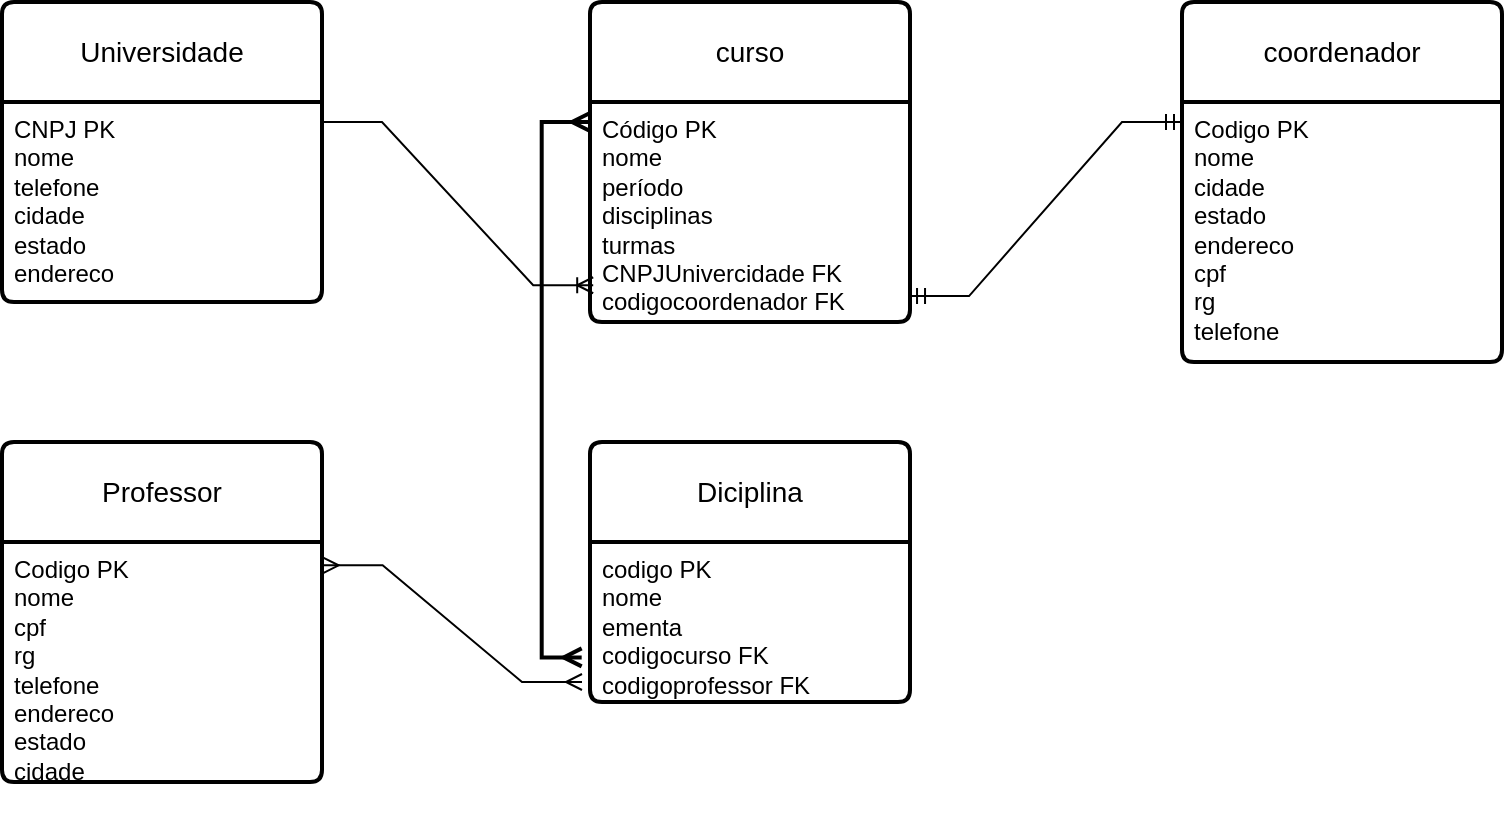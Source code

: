 <mxfile version="24.4.7" type="device">
  <diagram name="Página-1" id="sqxgg4AnLUUMArVOLOTm">
    <mxGraphModel dx="1760" dy="1058" grid="1" gridSize="10" guides="1" tooltips="1" connect="1" arrows="1" fold="1" page="1" pageScale="1" pageWidth="827" pageHeight="1169" math="0" shadow="0">
      <root>
        <mxCell id="0" />
        <mxCell id="1" parent="0" />
        <mxCell id="4n-4f-8q7Ap9Mwjp9947-1" value="Universidade" style="swimlane;childLayout=stackLayout;horizontal=1;startSize=50;horizontalStack=0;rounded=1;fontSize=14;fontStyle=0;strokeWidth=2;resizeParent=0;resizeLast=1;shadow=0;dashed=0;align=center;arcSize=4;whiteSpace=wrap;html=1;" vertex="1" parent="1">
          <mxGeometry x="40" y="40" width="160" height="150" as="geometry" />
        </mxCell>
        <mxCell id="4n-4f-8q7Ap9Mwjp9947-2" value="CNPJ PK&lt;div&gt;nome&lt;/div&gt;&lt;div&gt;telefone&lt;/div&gt;&lt;div&gt;cidade&lt;/div&gt;&lt;div&gt;estado&lt;/div&gt;&lt;div&gt;endereco&lt;/div&gt;&lt;div&gt;&lt;br&gt;&lt;/div&gt;" style="align=left;strokeColor=none;fillColor=none;spacingLeft=4;fontSize=12;verticalAlign=top;resizable=0;rotatable=0;part=1;html=1;" vertex="1" parent="4n-4f-8q7Ap9Mwjp9947-1">
          <mxGeometry y="50" width="160" height="100" as="geometry" />
        </mxCell>
        <mxCell id="4n-4f-8q7Ap9Mwjp9947-3" value="curso" style="swimlane;childLayout=stackLayout;horizontal=1;startSize=50;horizontalStack=0;rounded=1;fontSize=14;fontStyle=0;strokeWidth=2;resizeParent=0;resizeLast=1;shadow=0;dashed=0;align=center;arcSize=4;whiteSpace=wrap;html=1;" vertex="1" parent="1">
          <mxGeometry x="334" y="40" width="160" height="160" as="geometry" />
        </mxCell>
        <mxCell id="4n-4f-8q7Ap9Mwjp9947-4" value="Código PK&lt;div&gt;nome&lt;/div&gt;&lt;div&gt;período&lt;/div&gt;&lt;div&gt;disciplinas&lt;/div&gt;&lt;div&gt;turmas&lt;/div&gt;&lt;div&gt;CNPJUnivercidade FK&lt;/div&gt;&lt;div&gt;codigocoordenador FK&lt;/div&gt;" style="align=left;strokeColor=none;fillColor=none;spacingLeft=4;fontSize=12;verticalAlign=top;resizable=0;rotatable=0;part=1;html=1;" vertex="1" parent="4n-4f-8q7Ap9Mwjp9947-3">
          <mxGeometry y="50" width="160" height="110" as="geometry" />
        </mxCell>
        <mxCell id="4n-4f-8q7Ap9Mwjp9947-5" value="coordenador" style="swimlane;childLayout=stackLayout;horizontal=1;startSize=50;horizontalStack=0;rounded=1;fontSize=14;fontStyle=0;strokeWidth=2;resizeParent=0;resizeLast=1;shadow=0;dashed=0;align=center;arcSize=4;whiteSpace=wrap;html=1;" vertex="1" parent="1">
          <mxGeometry x="630" y="40" width="160" height="180" as="geometry" />
        </mxCell>
        <mxCell id="4n-4f-8q7Ap9Mwjp9947-6" value="Codigo PK&lt;div&gt;nome&amp;nbsp;&lt;/div&gt;&lt;div&gt;cidade&amp;nbsp;&lt;/div&gt;&lt;div&gt;estado&lt;/div&gt;&lt;div&gt;endereco&lt;/div&gt;&lt;div&gt;cpf&lt;/div&gt;&lt;div&gt;rg&lt;/div&gt;&lt;div&gt;telefone&lt;/div&gt;&lt;div&gt;&lt;br&gt;&lt;/div&gt;" style="align=left;strokeColor=none;fillColor=none;spacingLeft=4;fontSize=12;verticalAlign=top;resizable=0;rotatable=0;part=1;html=1;" vertex="1" parent="4n-4f-8q7Ap9Mwjp9947-5">
          <mxGeometry y="50" width="160" height="130" as="geometry" />
        </mxCell>
        <mxCell id="4n-4f-8q7Ap9Mwjp9947-7" value="Diciplina" style="swimlane;childLayout=stackLayout;horizontal=1;startSize=50;horizontalStack=0;rounded=1;fontSize=14;fontStyle=0;strokeWidth=2;resizeParent=0;resizeLast=1;shadow=0;dashed=0;align=center;arcSize=4;whiteSpace=wrap;html=1;" vertex="1" parent="1">
          <mxGeometry x="334" y="260" width="160" height="130" as="geometry" />
        </mxCell>
        <mxCell id="4n-4f-8q7Ap9Mwjp9947-8" value="codigo PK&lt;div&gt;nome&lt;/div&gt;&lt;div&gt;ementa&lt;/div&gt;&lt;div&gt;codigocurso FK&lt;/div&gt;&lt;div&gt;codigoprofessor FK&lt;/div&gt;" style="align=left;strokeColor=none;fillColor=none;spacingLeft=4;fontSize=12;verticalAlign=top;resizable=0;rotatable=0;part=1;html=1;" vertex="1" parent="4n-4f-8q7Ap9Mwjp9947-7">
          <mxGeometry y="50" width="160" height="80" as="geometry" />
        </mxCell>
        <mxCell id="4n-4f-8q7Ap9Mwjp9947-9" value="Professor" style="swimlane;childLayout=stackLayout;horizontal=1;startSize=50;horizontalStack=0;rounded=1;fontSize=14;fontStyle=0;strokeWidth=2;resizeParent=0;resizeLast=1;shadow=0;dashed=0;align=center;arcSize=4;whiteSpace=wrap;html=1;" vertex="1" parent="1">
          <mxGeometry x="40" y="260" width="160" height="170" as="geometry" />
        </mxCell>
        <mxCell id="4n-4f-8q7Ap9Mwjp9947-10" value="Codigo PK&lt;div&gt;nome&lt;/div&gt;&lt;div&gt;cpf&lt;/div&gt;&lt;div&gt;rg&lt;/div&gt;&lt;div&gt;telefone&lt;/div&gt;&lt;div&gt;endereco&lt;/div&gt;&lt;div&gt;estado&lt;/div&gt;&lt;div&gt;cidade&lt;/div&gt;&lt;div&gt;&lt;br&gt;&lt;/div&gt;" style="align=left;strokeColor=none;fillColor=none;spacingLeft=4;fontSize=12;verticalAlign=top;resizable=0;rotatable=0;part=1;html=1;" vertex="1" parent="4n-4f-8q7Ap9Mwjp9947-9">
          <mxGeometry y="50" width="160" height="120" as="geometry" />
        </mxCell>
        <mxCell id="4n-4f-8q7Ap9Mwjp9947-13" value="" style="edgeStyle=entityRelationEdgeStyle;fontSize=12;html=1;endArrow=ERoneToMany;rounded=0;entryX=0.01;entryY=0.833;entryDx=0;entryDy=0;entryPerimeter=0;" edge="1" parent="1" target="4n-4f-8q7Ap9Mwjp9947-4">
          <mxGeometry width="100" height="100" relative="1" as="geometry">
            <mxPoint x="200" y="100" as="sourcePoint" />
            <mxPoint x="330" y="180" as="targetPoint" />
          </mxGeometry>
        </mxCell>
        <mxCell id="4n-4f-8q7Ap9Mwjp9947-17" value="" style="edgeStyle=entityRelationEdgeStyle;fontSize=12;html=1;endArrow=ERmandOne;startArrow=ERmandOne;rounded=0;exitX=0.997;exitY=0.882;exitDx=0;exitDy=0;exitPerimeter=0;" edge="1" parent="1" source="4n-4f-8q7Ap9Mwjp9947-4">
          <mxGeometry width="100" height="100" relative="1" as="geometry">
            <mxPoint x="500" y="190" as="sourcePoint" />
            <mxPoint x="630" y="100" as="targetPoint" />
            <Array as="points">
              <mxPoint x="510" y="187" />
            </Array>
          </mxGeometry>
        </mxCell>
        <mxCell id="4n-4f-8q7Ap9Mwjp9947-18" value="" style="fontSize=12;html=1;endArrow=ERmany;startArrow=ERmany;rounded=0;strokeWidth=2;edgeStyle=orthogonalEdgeStyle;entryX=0.001;entryY=0.112;entryDx=0;entryDy=0;entryPerimeter=0;" edge="1" parent="1">
          <mxGeometry width="100" height="100" relative="1" as="geometry">
            <mxPoint x="329.84" y="367.69" as="sourcePoint" />
            <mxPoint x="334.0" y="100.01" as="targetPoint" />
            <Array as="points">
              <mxPoint x="309.84" y="367.69" />
              <mxPoint x="309.84" y="99.69" />
            </Array>
          </mxGeometry>
        </mxCell>
        <mxCell id="4n-4f-8q7Ap9Mwjp9947-19" value="" style="edgeStyle=entityRelationEdgeStyle;fontSize=12;html=1;endArrow=ERmany;startArrow=ERmany;rounded=0;exitX=1.002;exitY=0.097;exitDx=0;exitDy=0;exitPerimeter=0;" edge="1" parent="1" source="4n-4f-8q7Ap9Mwjp9947-10">
          <mxGeometry width="100" height="100" relative="1" as="geometry">
            <mxPoint x="200" y="380" as="sourcePoint" />
            <mxPoint x="330" y="380" as="targetPoint" />
          </mxGeometry>
        </mxCell>
      </root>
    </mxGraphModel>
  </diagram>
</mxfile>
